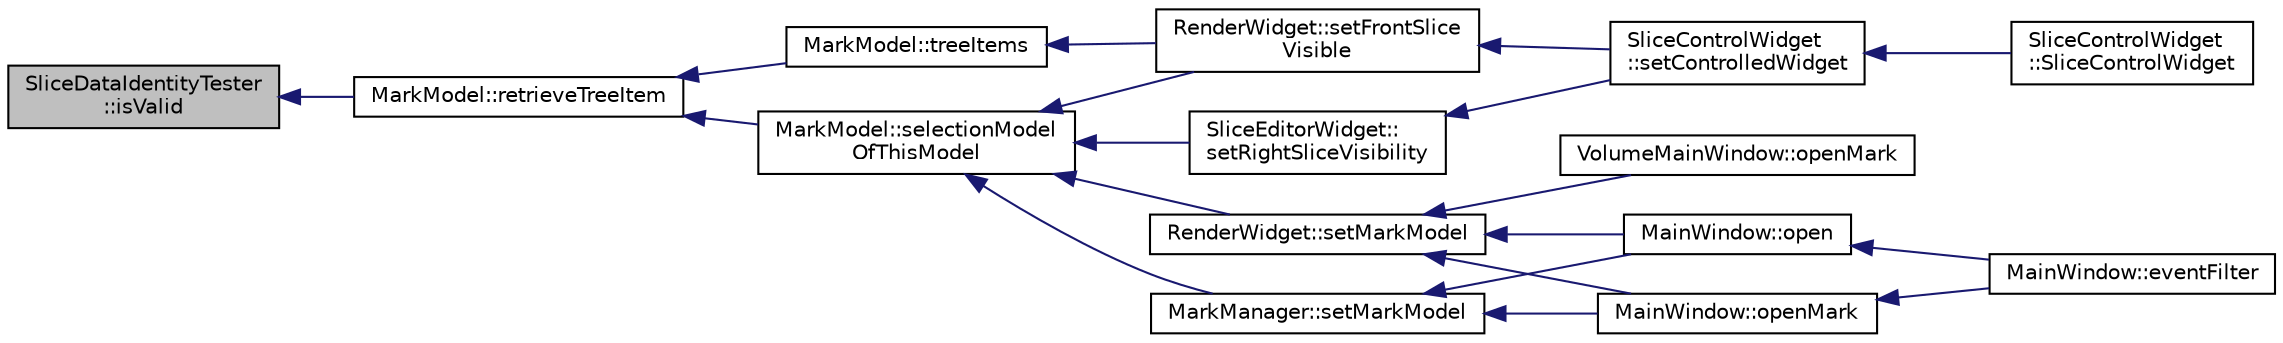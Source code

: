 digraph "SliceDataIdentityTester::isValid"
{
  edge [fontname="Helvetica",fontsize="10",labelfontname="Helvetica",labelfontsize="10"];
  node [fontname="Helvetica",fontsize="10",shape=record];
  rankdir="LR";
  Node60 [label="SliceDataIdentityTester\l::isValid",height=0.2,width=0.4,color="black", fillcolor="grey75", style="filled", fontcolor="black"];
  Node60 -> Node61 [dir="back",color="midnightblue",fontsize="10",style="solid",fontname="Helvetica"];
  Node61 [label="MarkModel::retrieveTreeItem",height=0.2,width=0.4,color="black", fillcolor="white", style="filled",URL="$class_mark_model.html#ac21d495d673ed2238d7c1df17fa844fb",tooltip="This is a helper function for get specified type to items in the parent of . "];
  Node61 -> Node62 [dir="back",color="midnightblue",fontsize="10",style="solid",fontname="Helvetica"];
  Node62 [label="MarkModel::treeItems",height=0.2,width=0.4,color="black", fillcolor="white", style="filled",URL="$class_mark_model.html#abd67a8a42ced49d205fc618bcefbc6ab",tooltip="Returns all tree items according to a given parent index parent and a type. "];
  Node62 -> Node63 [dir="back",color="midnightblue",fontsize="10",style="solid",fontname="Helvetica"];
  Node63 [label="RenderWidget::setFrontSlice\lVisible",height=0.2,width=0.4,color="black", fillcolor="white", style="filled",URL="$class_render_widget.html#a54d5421db7ae7377116979c9189c9365",tooltip="This property holds the visibility of the front slice when renders data with slice type render..."];
  Node63 -> Node64 [dir="back",color="midnightblue",fontsize="10",style="solid",fontname="Helvetica"];
  Node64 [label="SliceControlWidget\l::setControlledWidget",height=0.2,width=0.4,color="black", fillcolor="white", style="filled",URL="$class_slice_control_widget.html#a22f1c1840e4e0bd6bb7daec1ffcdafc8",tooltip="Sets the controlled widget sliceWidge and volumeWidget to present. "];
  Node64 -> Node65 [dir="back",color="midnightblue",fontsize="10",style="solid",fontname="Helvetica"];
  Node65 [label="SliceControlWidget\l::SliceControlWidget",height=0.2,width=0.4,color="black", fillcolor="white", style="filled",URL="$class_slice_control_widget.html#a57f30c045f08dafbd807c80bd2d862b6",tooltip="Constructs a widget by the given sliceWidget and volumeWidget. "];
  Node61 -> Node66 [dir="back",color="midnightblue",fontsize="10",style="solid",fontname="Helvetica"];
  Node66 [label="MarkModel::selectionModel\lOfThisModel",height=0.2,width=0.4,color="black", fillcolor="white", style="filled",URL="$class_mark_model.html#ad58bc2e692e3b5a0716e20145d135e50"];
  Node66 -> Node67 [dir="back",color="midnightblue",fontsize="10",style="solid",fontname="Helvetica"];
  Node67 [label="MarkManager::setMarkModel",height=0.2,width=0.4,color="black", fillcolor="white", style="filled",URL="$class_mark_manager.html#a1c5504fe103bdbd2402f1bf35081c04a",tooltip="Set new model model to the widget. "];
  Node67 -> Node68 [dir="back",color="midnightblue",fontsize="10",style="solid",fontname="Helvetica"];
  Node68 [label="MainWindow::open",height=0.2,width=0.4,color="black", fillcolor="white", style="filled",URL="$class_main_window.html#a1e8fb82ba2db0b722d9cd49fb05e4952"];
  Node68 -> Node69 [dir="back",color="midnightblue",fontsize="10",style="solid",fontname="Helvetica"];
  Node69 [label="MainWindow::eventFilter",height=0.2,width=0.4,color="black", fillcolor="white", style="filled",URL="$class_main_window.html#ade305265b2120df2489a5ebeb07ebbe1"];
  Node67 -> Node70 [dir="back",color="midnightblue",fontsize="10",style="solid",fontname="Helvetica"];
  Node70 [label="MainWindow::openMark",height=0.2,width=0.4,color="black", fillcolor="white", style="filled",URL="$class_main_window.html#a9cd18140979dd0f5d1312e9c66de19da"];
  Node70 -> Node69 [dir="back",color="midnightblue",fontsize="10",style="solid",fontname="Helvetica"];
  Node66 -> Node71 [dir="back",color="midnightblue",fontsize="10",style="solid",fontname="Helvetica"];
  Node71 [label="RenderWidget::setMarkModel",height=0.2,width=0.4,color="black", fillcolor="white", style="filled",URL="$class_render_widget.html#ae525129d1fd36fa90f7c6674f4b51d70",tooltip="Sets the slice model as the given model. "];
  Node71 -> Node68 [dir="back",color="midnightblue",fontsize="10",style="solid",fontname="Helvetica"];
  Node71 -> Node70 [dir="back",color="midnightblue",fontsize="10",style="solid",fontname="Helvetica"];
  Node71 -> Node72 [dir="back",color="midnightblue",fontsize="10",style="solid",fontname="Helvetica"];
  Node72 [label="VolumeMainWindow::openMark",height=0.2,width=0.4,color="black", fillcolor="white", style="filled",URL="$class_volume_main_window.html#a690eac05cd92c04cfd56e9a7f9fe19b5"];
  Node66 -> Node63 [dir="back",color="midnightblue",fontsize="10",style="solid",fontname="Helvetica"];
  Node66 -> Node73 [dir="back",color="midnightblue",fontsize="10",style="solid",fontname="Helvetica"];
  Node73 [label="SliceEditorWidget::\lsetRightSliceVisibility",height=0.2,width=0.4,color="black", fillcolor="white", style="filled",URL="$class_slice_editor_widget.html#ad994c2599b8cee4b75614e230b2214e6",tooltip="This is a convenience function to set right slice visibility. "];
  Node73 -> Node64 [dir="back",color="midnightblue",fontsize="10",style="solid",fontname="Helvetica"];
}
